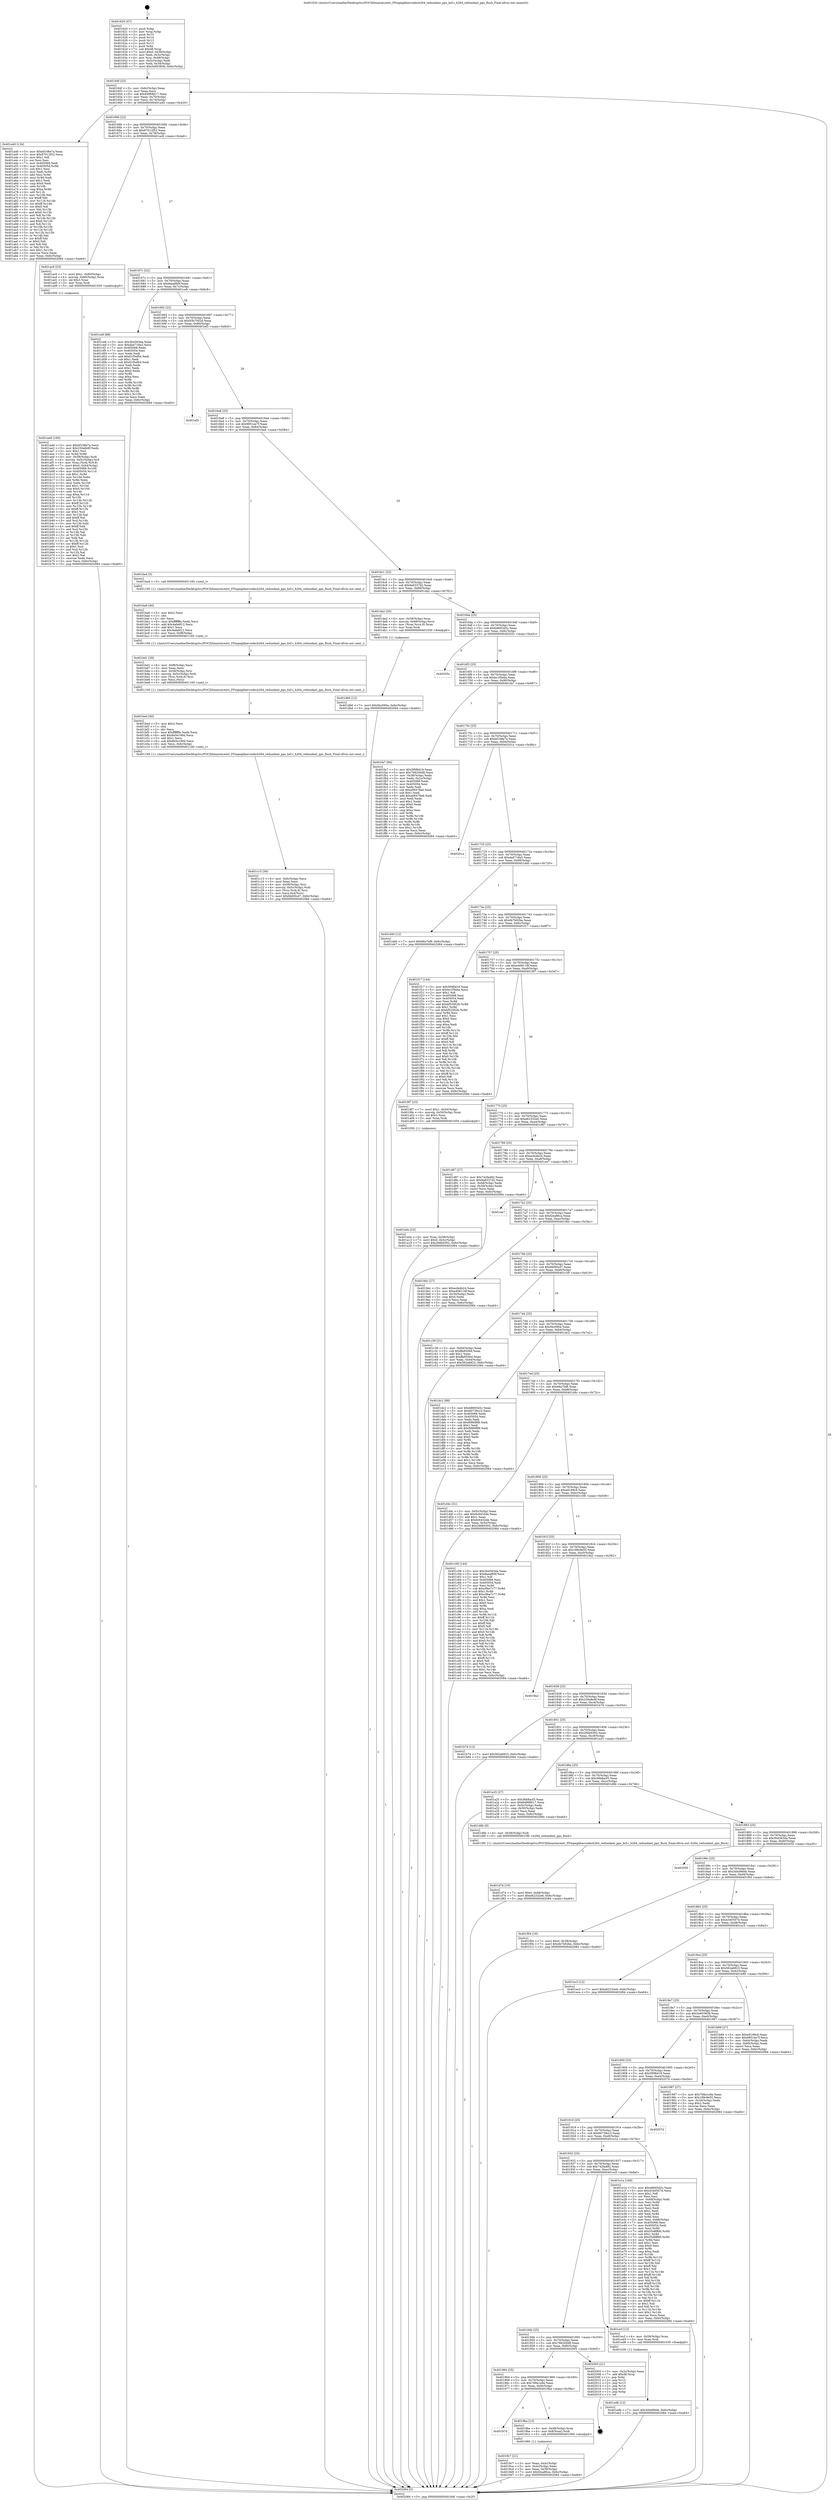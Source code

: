 digraph "0x401620" {
  label = "0x401620 (/mnt/c/Users/mathe/Desktop/tcc/POCII/binaries/extr_FFmpeglibavcodech264_redundant_pps_bsf.c_h264_redundant_pps_flush_Final-ollvm.out::main(0))"
  labelloc = "t"
  node[shape=record]

  Entry [label="",width=0.3,height=0.3,shape=circle,fillcolor=black,style=filled]
  "0x40164f" [label="{
     0x40164f [23]\l
     | [instrs]\l
     &nbsp;&nbsp;0x40164f \<+3\>: mov -0x6c(%rbp),%eax\l
     &nbsp;&nbsp;0x401652 \<+2\>: mov %eax,%ecx\l
     &nbsp;&nbsp;0x401654 \<+6\>: sub $0x84968617,%ecx\l
     &nbsp;&nbsp;0x40165a \<+3\>: mov %eax,-0x70(%rbp)\l
     &nbsp;&nbsp;0x40165d \<+3\>: mov %ecx,-0x74(%rbp)\l
     &nbsp;&nbsp;0x401660 \<+6\>: je 0000000000401a40 \<main+0x420\>\l
  }"]
  "0x401a40" [label="{
     0x401a40 [134]\l
     | [instrs]\l
     &nbsp;&nbsp;0x401a40 \<+5\>: mov $0xbf108e7a,%eax\l
     &nbsp;&nbsp;0x401a45 \<+5\>: mov $0x87012f52,%ecx\l
     &nbsp;&nbsp;0x401a4a \<+2\>: mov $0x1,%dl\l
     &nbsp;&nbsp;0x401a4c \<+2\>: xor %esi,%esi\l
     &nbsp;&nbsp;0x401a4e \<+7\>: mov 0x405068,%edi\l
     &nbsp;&nbsp;0x401a55 \<+8\>: mov 0x405054,%r8d\l
     &nbsp;&nbsp;0x401a5d \<+3\>: sub $0x1,%esi\l
     &nbsp;&nbsp;0x401a60 \<+3\>: mov %edi,%r9d\l
     &nbsp;&nbsp;0x401a63 \<+3\>: add %esi,%r9d\l
     &nbsp;&nbsp;0x401a66 \<+4\>: imul %r9d,%edi\l
     &nbsp;&nbsp;0x401a6a \<+3\>: and $0x1,%edi\l
     &nbsp;&nbsp;0x401a6d \<+3\>: cmp $0x0,%edi\l
     &nbsp;&nbsp;0x401a70 \<+4\>: sete %r10b\l
     &nbsp;&nbsp;0x401a74 \<+4\>: cmp $0xa,%r8d\l
     &nbsp;&nbsp;0x401a78 \<+4\>: setl %r11b\l
     &nbsp;&nbsp;0x401a7c \<+3\>: mov %r10b,%bl\l
     &nbsp;&nbsp;0x401a7f \<+3\>: xor $0xff,%bl\l
     &nbsp;&nbsp;0x401a82 \<+3\>: mov %r11b,%r14b\l
     &nbsp;&nbsp;0x401a85 \<+4\>: xor $0xff,%r14b\l
     &nbsp;&nbsp;0x401a89 \<+3\>: xor $0x0,%dl\l
     &nbsp;&nbsp;0x401a8c \<+3\>: mov %bl,%r15b\l
     &nbsp;&nbsp;0x401a8f \<+4\>: and $0x0,%r15b\l
     &nbsp;&nbsp;0x401a93 \<+3\>: and %dl,%r10b\l
     &nbsp;&nbsp;0x401a96 \<+3\>: mov %r14b,%r12b\l
     &nbsp;&nbsp;0x401a99 \<+4\>: and $0x0,%r12b\l
     &nbsp;&nbsp;0x401a9d \<+3\>: and %dl,%r11b\l
     &nbsp;&nbsp;0x401aa0 \<+3\>: or %r10b,%r15b\l
     &nbsp;&nbsp;0x401aa3 \<+3\>: or %r11b,%r12b\l
     &nbsp;&nbsp;0x401aa6 \<+3\>: xor %r12b,%r15b\l
     &nbsp;&nbsp;0x401aa9 \<+3\>: or %r14b,%bl\l
     &nbsp;&nbsp;0x401aac \<+3\>: xor $0xff,%bl\l
     &nbsp;&nbsp;0x401aaf \<+3\>: or $0x0,%dl\l
     &nbsp;&nbsp;0x401ab2 \<+2\>: and %dl,%bl\l
     &nbsp;&nbsp;0x401ab4 \<+3\>: or %bl,%r15b\l
     &nbsp;&nbsp;0x401ab7 \<+4\>: test $0x1,%r15b\l
     &nbsp;&nbsp;0x401abb \<+3\>: cmovne %ecx,%eax\l
     &nbsp;&nbsp;0x401abe \<+3\>: mov %eax,-0x6c(%rbp)\l
     &nbsp;&nbsp;0x401ac1 \<+5\>: jmp 0000000000402084 \<main+0xa64\>\l
  }"]
  "0x401666" [label="{
     0x401666 [22]\l
     | [instrs]\l
     &nbsp;&nbsp;0x401666 \<+5\>: jmp 000000000040166b \<main+0x4b\>\l
     &nbsp;&nbsp;0x40166b \<+3\>: mov -0x70(%rbp),%eax\l
     &nbsp;&nbsp;0x40166e \<+5\>: sub $0x87012f52,%eax\l
     &nbsp;&nbsp;0x401673 \<+3\>: mov %eax,-0x78(%rbp)\l
     &nbsp;&nbsp;0x401676 \<+6\>: je 0000000000401ac6 \<main+0x4a6\>\l
  }"]
  Exit [label="",width=0.3,height=0.3,shape=circle,fillcolor=black,style=filled,peripheries=2]
  "0x401ac6" [label="{
     0x401ac6 [23]\l
     | [instrs]\l
     &nbsp;&nbsp;0x401ac6 \<+7\>: movl $0x1,-0x60(%rbp)\l
     &nbsp;&nbsp;0x401acd \<+4\>: movslq -0x60(%rbp),%rax\l
     &nbsp;&nbsp;0x401ad1 \<+4\>: shl $0x3,%rax\l
     &nbsp;&nbsp;0x401ad5 \<+3\>: mov %rax,%rdi\l
     &nbsp;&nbsp;0x401ad8 \<+5\>: call 0000000000401050 \<malloc@plt\>\l
     | [calls]\l
     &nbsp;&nbsp;0x401050 \{1\} (unknown)\l
  }"]
  "0x40167c" [label="{
     0x40167c [22]\l
     | [instrs]\l
     &nbsp;&nbsp;0x40167c \<+5\>: jmp 0000000000401681 \<main+0x61\>\l
     &nbsp;&nbsp;0x401681 \<+3\>: mov -0x70(%rbp),%eax\l
     &nbsp;&nbsp;0x401684 \<+5\>: sub $0x8aeaf60f,%eax\l
     &nbsp;&nbsp;0x401689 \<+3\>: mov %eax,-0x7c(%rbp)\l
     &nbsp;&nbsp;0x40168c \<+6\>: je 0000000000401ce8 \<main+0x6c8\>\l
  }"]
  "0x401edb" [label="{
     0x401edb [12]\l
     | [instrs]\l
     &nbsp;&nbsp;0x401edb \<+7\>: movl $0x3d4d96eb,-0x6c(%rbp)\l
     &nbsp;&nbsp;0x401ee2 \<+5\>: jmp 0000000000402084 \<main+0xa64\>\l
  }"]
  "0x401ce8" [label="{
     0x401ce8 [88]\l
     | [instrs]\l
     &nbsp;&nbsp;0x401ce8 \<+5\>: mov $0x3b4563da,%eax\l
     &nbsp;&nbsp;0x401ced \<+5\>: mov $0xda4718a3,%ecx\l
     &nbsp;&nbsp;0x401cf2 \<+7\>: mov 0x405068,%edx\l
     &nbsp;&nbsp;0x401cf9 \<+7\>: mov 0x405054,%esi\l
     &nbsp;&nbsp;0x401d00 \<+2\>: mov %edx,%edi\l
     &nbsp;&nbsp;0x401d02 \<+6\>: add $0x61f5ef04,%edi\l
     &nbsp;&nbsp;0x401d08 \<+3\>: sub $0x1,%edi\l
     &nbsp;&nbsp;0x401d0b \<+6\>: sub $0x61f5ef04,%edi\l
     &nbsp;&nbsp;0x401d11 \<+3\>: imul %edi,%edx\l
     &nbsp;&nbsp;0x401d14 \<+3\>: and $0x1,%edx\l
     &nbsp;&nbsp;0x401d17 \<+3\>: cmp $0x0,%edx\l
     &nbsp;&nbsp;0x401d1a \<+4\>: sete %r8b\l
     &nbsp;&nbsp;0x401d1e \<+3\>: cmp $0xa,%esi\l
     &nbsp;&nbsp;0x401d21 \<+4\>: setl %r9b\l
     &nbsp;&nbsp;0x401d25 \<+3\>: mov %r8b,%r10b\l
     &nbsp;&nbsp;0x401d28 \<+3\>: and %r9b,%r10b\l
     &nbsp;&nbsp;0x401d2b \<+3\>: xor %r9b,%r8b\l
     &nbsp;&nbsp;0x401d2e \<+3\>: or %r8b,%r10b\l
     &nbsp;&nbsp;0x401d31 \<+4\>: test $0x1,%r10b\l
     &nbsp;&nbsp;0x401d35 \<+3\>: cmovne %ecx,%eax\l
     &nbsp;&nbsp;0x401d38 \<+3\>: mov %eax,-0x6c(%rbp)\l
     &nbsp;&nbsp;0x401d3b \<+5\>: jmp 0000000000402084 \<main+0xa64\>\l
  }"]
  "0x401692" [label="{
     0x401692 [22]\l
     | [instrs]\l
     &nbsp;&nbsp;0x401692 \<+5\>: jmp 0000000000401697 \<main+0x77\>\l
     &nbsp;&nbsp;0x401697 \<+3\>: mov -0x70(%rbp),%eax\l
     &nbsp;&nbsp;0x40169a \<+5\>: sub $0x93b7002d,%eax\l
     &nbsp;&nbsp;0x40169f \<+3\>: mov %eax,-0x80(%rbp)\l
     &nbsp;&nbsp;0x4016a2 \<+6\>: je 0000000000401ef3 \<main+0x8d3\>\l
  }"]
  "0x401db6" [label="{
     0x401db6 [12]\l
     | [instrs]\l
     &nbsp;&nbsp;0x401db6 \<+7\>: movl $0x5bc090a,-0x6c(%rbp)\l
     &nbsp;&nbsp;0x401dbd \<+5\>: jmp 0000000000402084 \<main+0xa64\>\l
  }"]
  "0x401ef3" [label="{
     0x401ef3\l
  }", style=dashed]
  "0x4016a8" [label="{
     0x4016a8 [25]\l
     | [instrs]\l
     &nbsp;&nbsp;0x4016a8 \<+5\>: jmp 00000000004016ad \<main+0x8d\>\l
     &nbsp;&nbsp;0x4016ad \<+3\>: mov -0x70(%rbp),%eax\l
     &nbsp;&nbsp;0x4016b0 \<+5\>: sub $0x9951ee7f,%eax\l
     &nbsp;&nbsp;0x4016b5 \<+6\>: mov %eax,-0x84(%rbp)\l
     &nbsp;&nbsp;0x4016bb \<+6\>: je 0000000000401ba4 \<main+0x584\>\l
  }"]
  "0x401d74" [label="{
     0x401d74 [19]\l
     | [instrs]\l
     &nbsp;&nbsp;0x401d74 \<+7\>: movl $0x0,-0x68(%rbp)\l
     &nbsp;&nbsp;0x401d7b \<+7\>: movl $0xe62332e6,-0x6c(%rbp)\l
     &nbsp;&nbsp;0x401d82 \<+5\>: jmp 0000000000402084 \<main+0xa64\>\l
  }"]
  "0x401ba4" [label="{
     0x401ba4 [5]\l
     | [instrs]\l
     &nbsp;&nbsp;0x401ba4 \<+5\>: call 0000000000401160 \<next_i\>\l
     | [calls]\l
     &nbsp;&nbsp;0x401160 \{1\} (/mnt/c/Users/mathe/Desktop/tcc/POCII/binaries/extr_FFmpeglibavcodech264_redundant_pps_bsf.c_h264_redundant_pps_flush_Final-ollvm.out::next_i)\l
  }"]
  "0x4016c1" [label="{
     0x4016c1 [25]\l
     | [instrs]\l
     &nbsp;&nbsp;0x4016c1 \<+5\>: jmp 00000000004016c6 \<main+0xa6\>\l
     &nbsp;&nbsp;0x4016c6 \<+3\>: mov -0x70(%rbp),%eax\l
     &nbsp;&nbsp;0x4016c9 \<+5\>: sub $0x9a6337d2,%eax\l
     &nbsp;&nbsp;0x4016ce \<+6\>: mov %eax,-0x88(%rbp)\l
     &nbsp;&nbsp;0x4016d4 \<+6\>: je 0000000000401da2 \<main+0x782\>\l
  }"]
  "0x401c15" [label="{
     0x401c15 [36]\l
     | [instrs]\l
     &nbsp;&nbsp;0x401c15 \<+6\>: mov -0xfc(%rbp),%ecx\l
     &nbsp;&nbsp;0x401c1b \<+3\>: imul %eax,%ecx\l
     &nbsp;&nbsp;0x401c1e \<+4\>: mov -0x58(%rbp),%rsi\l
     &nbsp;&nbsp;0x401c22 \<+4\>: movslq -0x5c(%rbp),%rdi\l
     &nbsp;&nbsp;0x401c26 \<+4\>: mov (%rsi,%rdi,8),%rsi\l
     &nbsp;&nbsp;0x401c2a \<+3\>: mov %ecx,0x4(%rsi)\l
     &nbsp;&nbsp;0x401c2d \<+7\>: movl $0xfdd00cd7,-0x6c(%rbp)\l
     &nbsp;&nbsp;0x401c34 \<+5\>: jmp 0000000000402084 \<main+0xa64\>\l
  }"]
  "0x401da2" [label="{
     0x401da2 [20]\l
     | [instrs]\l
     &nbsp;&nbsp;0x401da2 \<+4\>: mov -0x58(%rbp),%rax\l
     &nbsp;&nbsp;0x401da6 \<+4\>: movslq -0x68(%rbp),%rcx\l
     &nbsp;&nbsp;0x401daa \<+4\>: mov (%rax,%rcx,8),%rax\l
     &nbsp;&nbsp;0x401dae \<+3\>: mov %rax,%rdi\l
     &nbsp;&nbsp;0x401db1 \<+5\>: call 0000000000401030 \<free@plt\>\l
     | [calls]\l
     &nbsp;&nbsp;0x401030 \{1\} (unknown)\l
  }"]
  "0x4016da" [label="{
     0x4016da [25]\l
     | [instrs]\l
     &nbsp;&nbsp;0x4016da \<+5\>: jmp 00000000004016df \<main+0xbf\>\l
     &nbsp;&nbsp;0x4016df \<+3\>: mov -0x70(%rbp),%eax\l
     &nbsp;&nbsp;0x4016e2 \<+5\>: sub $0xb8693d2c,%eax\l
     &nbsp;&nbsp;0x4016e7 \<+6\>: mov %eax,-0x8c(%rbp)\l
     &nbsp;&nbsp;0x4016ed \<+6\>: je 000000000040205c \<main+0xa3c\>\l
  }"]
  "0x401bed" [label="{
     0x401bed [40]\l
     | [instrs]\l
     &nbsp;&nbsp;0x401bed \<+5\>: mov $0x2,%ecx\l
     &nbsp;&nbsp;0x401bf2 \<+1\>: cltd\l
     &nbsp;&nbsp;0x401bf3 \<+2\>: idiv %ecx\l
     &nbsp;&nbsp;0x401bf5 \<+6\>: imul $0xfffffffe,%edx,%ecx\l
     &nbsp;&nbsp;0x401bfb \<+6\>: add $0x8e5e190d,%ecx\l
     &nbsp;&nbsp;0x401c01 \<+3\>: add $0x1,%ecx\l
     &nbsp;&nbsp;0x401c04 \<+6\>: sub $0x8e5e190d,%ecx\l
     &nbsp;&nbsp;0x401c0a \<+6\>: mov %ecx,-0xfc(%rbp)\l
     &nbsp;&nbsp;0x401c10 \<+5\>: call 0000000000401160 \<next_i\>\l
     | [calls]\l
     &nbsp;&nbsp;0x401160 \{1\} (/mnt/c/Users/mathe/Desktop/tcc/POCII/binaries/extr_FFmpeglibavcodech264_redundant_pps_bsf.c_h264_redundant_pps_flush_Final-ollvm.out::next_i)\l
  }"]
  "0x40205c" [label="{
     0x40205c\l
  }", style=dashed]
  "0x4016f3" [label="{
     0x4016f3 [25]\l
     | [instrs]\l
     &nbsp;&nbsp;0x4016f3 \<+5\>: jmp 00000000004016f8 \<main+0xd8\>\l
     &nbsp;&nbsp;0x4016f8 \<+3\>: mov -0x70(%rbp),%eax\l
     &nbsp;&nbsp;0x4016fb \<+5\>: sub $0xbc1f5eba,%eax\l
     &nbsp;&nbsp;0x401700 \<+6\>: mov %eax,-0x90(%rbp)\l
     &nbsp;&nbsp;0x401706 \<+6\>: je 0000000000401fa7 \<main+0x987\>\l
  }"]
  "0x401bd1" [label="{
     0x401bd1 [28]\l
     | [instrs]\l
     &nbsp;&nbsp;0x401bd1 \<+6\>: mov -0xf8(%rbp),%ecx\l
     &nbsp;&nbsp;0x401bd7 \<+3\>: imul %eax,%ecx\l
     &nbsp;&nbsp;0x401bda \<+4\>: mov -0x58(%rbp),%rsi\l
     &nbsp;&nbsp;0x401bde \<+4\>: movslq -0x5c(%rbp),%rdi\l
     &nbsp;&nbsp;0x401be2 \<+4\>: mov (%rsi,%rdi,8),%rsi\l
     &nbsp;&nbsp;0x401be6 \<+2\>: mov %ecx,(%rsi)\l
     &nbsp;&nbsp;0x401be8 \<+5\>: call 0000000000401160 \<next_i\>\l
     | [calls]\l
     &nbsp;&nbsp;0x401160 \{1\} (/mnt/c/Users/mathe/Desktop/tcc/POCII/binaries/extr_FFmpeglibavcodech264_redundant_pps_bsf.c_h264_redundant_pps_flush_Final-ollvm.out::next_i)\l
  }"]
  "0x401fa7" [label="{
     0x401fa7 [94]\l
     | [instrs]\l
     &nbsp;&nbsp;0x401fa7 \<+5\>: mov $0x5f0f6d19,%eax\l
     &nbsp;&nbsp;0x401fac \<+5\>: mov $0x766200d8,%ecx\l
     &nbsp;&nbsp;0x401fb1 \<+3\>: mov -0x38(%rbp),%edx\l
     &nbsp;&nbsp;0x401fb4 \<+3\>: mov %edx,-0x2c(%rbp)\l
     &nbsp;&nbsp;0x401fb7 \<+7\>: mov 0x405068,%edx\l
     &nbsp;&nbsp;0x401fbe \<+7\>: mov 0x405054,%esi\l
     &nbsp;&nbsp;0x401fc5 \<+2\>: mov %edx,%edi\l
     &nbsp;&nbsp;0x401fc7 \<+6\>: sub $0xa06478a6,%edi\l
     &nbsp;&nbsp;0x401fcd \<+3\>: sub $0x1,%edi\l
     &nbsp;&nbsp;0x401fd0 \<+6\>: add $0xa06478a6,%edi\l
     &nbsp;&nbsp;0x401fd6 \<+3\>: imul %edi,%edx\l
     &nbsp;&nbsp;0x401fd9 \<+3\>: and $0x1,%edx\l
     &nbsp;&nbsp;0x401fdc \<+3\>: cmp $0x0,%edx\l
     &nbsp;&nbsp;0x401fdf \<+4\>: sete %r8b\l
     &nbsp;&nbsp;0x401fe3 \<+3\>: cmp $0xa,%esi\l
     &nbsp;&nbsp;0x401fe6 \<+4\>: setl %r9b\l
     &nbsp;&nbsp;0x401fea \<+3\>: mov %r8b,%r10b\l
     &nbsp;&nbsp;0x401fed \<+3\>: and %r9b,%r10b\l
     &nbsp;&nbsp;0x401ff0 \<+3\>: xor %r9b,%r8b\l
     &nbsp;&nbsp;0x401ff3 \<+3\>: or %r8b,%r10b\l
     &nbsp;&nbsp;0x401ff6 \<+4\>: test $0x1,%r10b\l
     &nbsp;&nbsp;0x401ffa \<+3\>: cmovne %ecx,%eax\l
     &nbsp;&nbsp;0x401ffd \<+3\>: mov %eax,-0x6c(%rbp)\l
     &nbsp;&nbsp;0x402000 \<+5\>: jmp 0000000000402084 \<main+0xa64\>\l
  }"]
  "0x40170c" [label="{
     0x40170c [25]\l
     | [instrs]\l
     &nbsp;&nbsp;0x40170c \<+5\>: jmp 0000000000401711 \<main+0xf1\>\l
     &nbsp;&nbsp;0x401711 \<+3\>: mov -0x70(%rbp),%eax\l
     &nbsp;&nbsp;0x401714 \<+5\>: sub $0xbf108e7a,%eax\l
     &nbsp;&nbsp;0x401719 \<+6\>: mov %eax,-0x94(%rbp)\l
     &nbsp;&nbsp;0x40171f \<+6\>: je 000000000040201a \<main+0x9fa\>\l
  }"]
  "0x401ba9" [label="{
     0x401ba9 [40]\l
     | [instrs]\l
     &nbsp;&nbsp;0x401ba9 \<+5\>: mov $0x2,%ecx\l
     &nbsp;&nbsp;0x401bae \<+1\>: cltd\l
     &nbsp;&nbsp;0x401baf \<+2\>: idiv %ecx\l
     &nbsp;&nbsp;0x401bb1 \<+6\>: imul $0xfffffffe,%edx,%ecx\l
     &nbsp;&nbsp;0x401bb7 \<+6\>: add $0x4afa6f12,%ecx\l
     &nbsp;&nbsp;0x401bbd \<+3\>: add $0x1,%ecx\l
     &nbsp;&nbsp;0x401bc0 \<+6\>: sub $0x4afa6f12,%ecx\l
     &nbsp;&nbsp;0x401bc6 \<+6\>: mov %ecx,-0xf8(%rbp)\l
     &nbsp;&nbsp;0x401bcc \<+5\>: call 0000000000401160 \<next_i\>\l
     | [calls]\l
     &nbsp;&nbsp;0x401160 \{1\} (/mnt/c/Users/mathe/Desktop/tcc/POCII/binaries/extr_FFmpeglibavcodech264_redundant_pps_bsf.c_h264_redundant_pps_flush_Final-ollvm.out::next_i)\l
  }"]
  "0x40201a" [label="{
     0x40201a\l
  }", style=dashed]
  "0x401725" [label="{
     0x401725 [25]\l
     | [instrs]\l
     &nbsp;&nbsp;0x401725 \<+5\>: jmp 000000000040172a \<main+0x10a\>\l
     &nbsp;&nbsp;0x40172a \<+3\>: mov -0x70(%rbp),%eax\l
     &nbsp;&nbsp;0x40172d \<+5\>: sub $0xda4718a3,%eax\l
     &nbsp;&nbsp;0x401732 \<+6\>: mov %eax,-0x98(%rbp)\l
     &nbsp;&nbsp;0x401738 \<+6\>: je 0000000000401d40 \<main+0x720\>\l
  }"]
  "0x401add" [label="{
     0x401add [160]\l
     | [instrs]\l
     &nbsp;&nbsp;0x401add \<+5\>: mov $0xbf108e7a,%ecx\l
     &nbsp;&nbsp;0x401ae2 \<+5\>: mov $0x230a8e9f,%edx\l
     &nbsp;&nbsp;0x401ae7 \<+3\>: mov $0x1,%sil\l
     &nbsp;&nbsp;0x401aea \<+3\>: xor %r8d,%r8d\l
     &nbsp;&nbsp;0x401aed \<+4\>: mov -0x58(%rbp),%rdi\l
     &nbsp;&nbsp;0x401af1 \<+4\>: movslq -0x5c(%rbp),%r9\l
     &nbsp;&nbsp;0x401af5 \<+4\>: mov %rax,(%rdi,%r9,8)\l
     &nbsp;&nbsp;0x401af9 \<+7\>: movl $0x0,-0x64(%rbp)\l
     &nbsp;&nbsp;0x401b00 \<+8\>: mov 0x405068,%r10d\l
     &nbsp;&nbsp;0x401b08 \<+8\>: mov 0x405054,%r11d\l
     &nbsp;&nbsp;0x401b10 \<+4\>: sub $0x1,%r8d\l
     &nbsp;&nbsp;0x401b14 \<+3\>: mov %r10d,%ebx\l
     &nbsp;&nbsp;0x401b17 \<+3\>: add %r8d,%ebx\l
     &nbsp;&nbsp;0x401b1a \<+4\>: imul %ebx,%r10d\l
     &nbsp;&nbsp;0x401b1e \<+4\>: and $0x1,%r10d\l
     &nbsp;&nbsp;0x401b22 \<+4\>: cmp $0x0,%r10d\l
     &nbsp;&nbsp;0x401b26 \<+4\>: sete %r14b\l
     &nbsp;&nbsp;0x401b2a \<+4\>: cmp $0xa,%r11d\l
     &nbsp;&nbsp;0x401b2e \<+4\>: setl %r15b\l
     &nbsp;&nbsp;0x401b32 \<+3\>: mov %r14b,%r12b\l
     &nbsp;&nbsp;0x401b35 \<+4\>: xor $0xff,%r12b\l
     &nbsp;&nbsp;0x401b39 \<+3\>: mov %r15b,%r13b\l
     &nbsp;&nbsp;0x401b3c \<+4\>: xor $0xff,%r13b\l
     &nbsp;&nbsp;0x401b40 \<+4\>: xor $0x1,%sil\l
     &nbsp;&nbsp;0x401b44 \<+3\>: mov %r12b,%al\l
     &nbsp;&nbsp;0x401b47 \<+2\>: and $0xff,%al\l
     &nbsp;&nbsp;0x401b49 \<+3\>: and %sil,%r14b\l
     &nbsp;&nbsp;0x401b4c \<+3\>: mov %r13b,%dil\l
     &nbsp;&nbsp;0x401b4f \<+4\>: and $0xff,%dil\l
     &nbsp;&nbsp;0x401b53 \<+3\>: and %sil,%r15b\l
     &nbsp;&nbsp;0x401b56 \<+3\>: or %r14b,%al\l
     &nbsp;&nbsp;0x401b59 \<+3\>: or %r15b,%dil\l
     &nbsp;&nbsp;0x401b5c \<+3\>: xor %dil,%al\l
     &nbsp;&nbsp;0x401b5f \<+3\>: or %r13b,%r12b\l
     &nbsp;&nbsp;0x401b62 \<+4\>: xor $0xff,%r12b\l
     &nbsp;&nbsp;0x401b66 \<+4\>: or $0x1,%sil\l
     &nbsp;&nbsp;0x401b6a \<+3\>: and %sil,%r12b\l
     &nbsp;&nbsp;0x401b6d \<+3\>: or %r12b,%al\l
     &nbsp;&nbsp;0x401b70 \<+2\>: test $0x1,%al\l
     &nbsp;&nbsp;0x401b72 \<+3\>: cmovne %edx,%ecx\l
     &nbsp;&nbsp;0x401b75 \<+3\>: mov %ecx,-0x6c(%rbp)\l
     &nbsp;&nbsp;0x401b78 \<+5\>: jmp 0000000000402084 \<main+0xa64\>\l
  }"]
  "0x401d40" [label="{
     0x401d40 [12]\l
     | [instrs]\l
     &nbsp;&nbsp;0x401d40 \<+7\>: movl $0x66a7bf6,-0x6c(%rbp)\l
     &nbsp;&nbsp;0x401d47 \<+5\>: jmp 0000000000402084 \<main+0xa64\>\l
  }"]
  "0x40173e" [label="{
     0x40173e [25]\l
     | [instrs]\l
     &nbsp;&nbsp;0x40173e \<+5\>: jmp 0000000000401743 \<main+0x123\>\l
     &nbsp;&nbsp;0x401743 \<+3\>: mov -0x70(%rbp),%eax\l
     &nbsp;&nbsp;0x401746 \<+5\>: sub $0xdb7b92be,%eax\l
     &nbsp;&nbsp;0x40174b \<+6\>: mov %eax,-0x9c(%rbp)\l
     &nbsp;&nbsp;0x401751 \<+6\>: je 0000000000401f17 \<main+0x8f7\>\l
  }"]
  "0x401a0e" [label="{
     0x401a0e [23]\l
     | [instrs]\l
     &nbsp;&nbsp;0x401a0e \<+4\>: mov %rax,-0x58(%rbp)\l
     &nbsp;&nbsp;0x401a12 \<+7\>: movl $0x0,-0x5c(%rbp)\l
     &nbsp;&nbsp;0x401a19 \<+7\>: movl $0x266b0302,-0x6c(%rbp)\l
     &nbsp;&nbsp;0x401a20 \<+5\>: jmp 0000000000402084 \<main+0xa64\>\l
  }"]
  "0x401f17" [label="{
     0x401f17 [144]\l
     | [instrs]\l
     &nbsp;&nbsp;0x401f17 \<+5\>: mov $0x5f0f6d19,%eax\l
     &nbsp;&nbsp;0x401f1c \<+5\>: mov $0xbc1f5eba,%ecx\l
     &nbsp;&nbsp;0x401f21 \<+2\>: mov $0x1,%dl\l
     &nbsp;&nbsp;0x401f23 \<+7\>: mov 0x405068,%esi\l
     &nbsp;&nbsp;0x401f2a \<+7\>: mov 0x405054,%edi\l
     &nbsp;&nbsp;0x401f31 \<+3\>: mov %esi,%r8d\l
     &nbsp;&nbsp;0x401f34 \<+7\>: add $0xbf52952b,%r8d\l
     &nbsp;&nbsp;0x401f3b \<+4\>: sub $0x1,%r8d\l
     &nbsp;&nbsp;0x401f3f \<+7\>: sub $0xbf52952b,%r8d\l
     &nbsp;&nbsp;0x401f46 \<+4\>: imul %r8d,%esi\l
     &nbsp;&nbsp;0x401f4a \<+3\>: and $0x1,%esi\l
     &nbsp;&nbsp;0x401f4d \<+3\>: cmp $0x0,%esi\l
     &nbsp;&nbsp;0x401f50 \<+4\>: sete %r9b\l
     &nbsp;&nbsp;0x401f54 \<+3\>: cmp $0xa,%edi\l
     &nbsp;&nbsp;0x401f57 \<+4\>: setl %r10b\l
     &nbsp;&nbsp;0x401f5b \<+3\>: mov %r9b,%r11b\l
     &nbsp;&nbsp;0x401f5e \<+4\>: xor $0xff,%r11b\l
     &nbsp;&nbsp;0x401f62 \<+3\>: mov %r10b,%bl\l
     &nbsp;&nbsp;0x401f65 \<+3\>: xor $0xff,%bl\l
     &nbsp;&nbsp;0x401f68 \<+3\>: xor $0x0,%dl\l
     &nbsp;&nbsp;0x401f6b \<+3\>: mov %r11b,%r14b\l
     &nbsp;&nbsp;0x401f6e \<+4\>: and $0x0,%r14b\l
     &nbsp;&nbsp;0x401f72 \<+3\>: and %dl,%r9b\l
     &nbsp;&nbsp;0x401f75 \<+3\>: mov %bl,%r15b\l
     &nbsp;&nbsp;0x401f78 \<+4\>: and $0x0,%r15b\l
     &nbsp;&nbsp;0x401f7c \<+3\>: and %dl,%r10b\l
     &nbsp;&nbsp;0x401f7f \<+3\>: or %r9b,%r14b\l
     &nbsp;&nbsp;0x401f82 \<+3\>: or %r10b,%r15b\l
     &nbsp;&nbsp;0x401f85 \<+3\>: xor %r15b,%r14b\l
     &nbsp;&nbsp;0x401f88 \<+3\>: or %bl,%r11b\l
     &nbsp;&nbsp;0x401f8b \<+4\>: xor $0xff,%r11b\l
     &nbsp;&nbsp;0x401f8f \<+3\>: or $0x0,%dl\l
     &nbsp;&nbsp;0x401f92 \<+3\>: and %dl,%r11b\l
     &nbsp;&nbsp;0x401f95 \<+3\>: or %r11b,%r14b\l
     &nbsp;&nbsp;0x401f98 \<+4\>: test $0x1,%r14b\l
     &nbsp;&nbsp;0x401f9c \<+3\>: cmovne %ecx,%eax\l
     &nbsp;&nbsp;0x401f9f \<+3\>: mov %eax,-0x6c(%rbp)\l
     &nbsp;&nbsp;0x401fa2 \<+5\>: jmp 0000000000402084 \<main+0xa64\>\l
  }"]
  "0x401757" [label="{
     0x401757 [25]\l
     | [instrs]\l
     &nbsp;&nbsp;0x401757 \<+5\>: jmp 000000000040175c \<main+0x13c\>\l
     &nbsp;&nbsp;0x40175c \<+3\>: mov -0x70(%rbp),%eax\l
     &nbsp;&nbsp;0x40175f \<+5\>: sub $0xe408118f,%eax\l
     &nbsp;&nbsp;0x401764 \<+6\>: mov %eax,-0xa0(%rbp)\l
     &nbsp;&nbsp;0x40176a \<+6\>: je 00000000004019f7 \<main+0x3d7\>\l
  }"]
  "0x4019c7" [label="{
     0x4019c7 [21]\l
     | [instrs]\l
     &nbsp;&nbsp;0x4019c7 \<+3\>: mov %eax,-0x4c(%rbp)\l
     &nbsp;&nbsp;0x4019ca \<+3\>: mov -0x4c(%rbp),%eax\l
     &nbsp;&nbsp;0x4019cd \<+3\>: mov %eax,-0x30(%rbp)\l
     &nbsp;&nbsp;0x4019d0 \<+7\>: movl $0xf2ea86ca,-0x6c(%rbp)\l
     &nbsp;&nbsp;0x4019d7 \<+5\>: jmp 0000000000402084 \<main+0xa64\>\l
  }"]
  "0x4019f7" [label="{
     0x4019f7 [23]\l
     | [instrs]\l
     &nbsp;&nbsp;0x4019f7 \<+7\>: movl $0x1,-0x50(%rbp)\l
     &nbsp;&nbsp;0x4019fe \<+4\>: movslq -0x50(%rbp),%rax\l
     &nbsp;&nbsp;0x401a02 \<+4\>: shl $0x3,%rax\l
     &nbsp;&nbsp;0x401a06 \<+3\>: mov %rax,%rdi\l
     &nbsp;&nbsp;0x401a09 \<+5\>: call 0000000000401050 \<malloc@plt\>\l
     | [calls]\l
     &nbsp;&nbsp;0x401050 \{1\} (unknown)\l
  }"]
  "0x401770" [label="{
     0x401770 [25]\l
     | [instrs]\l
     &nbsp;&nbsp;0x401770 \<+5\>: jmp 0000000000401775 \<main+0x155\>\l
     &nbsp;&nbsp;0x401775 \<+3\>: mov -0x70(%rbp),%eax\l
     &nbsp;&nbsp;0x401778 \<+5\>: sub $0xe62332e6,%eax\l
     &nbsp;&nbsp;0x40177d \<+6\>: mov %eax,-0xa4(%rbp)\l
     &nbsp;&nbsp;0x401783 \<+6\>: je 0000000000401d87 \<main+0x767\>\l
  }"]
  "0x40197d" [label="{
     0x40197d\l
  }", style=dashed]
  "0x401d87" [label="{
     0x401d87 [27]\l
     | [instrs]\l
     &nbsp;&nbsp;0x401d87 \<+5\>: mov $0x742fa482,%eax\l
     &nbsp;&nbsp;0x401d8c \<+5\>: mov $0x9a6337d2,%ecx\l
     &nbsp;&nbsp;0x401d91 \<+3\>: mov -0x68(%rbp),%edx\l
     &nbsp;&nbsp;0x401d94 \<+3\>: cmp -0x50(%rbp),%edx\l
     &nbsp;&nbsp;0x401d97 \<+3\>: cmovl %ecx,%eax\l
     &nbsp;&nbsp;0x401d9a \<+3\>: mov %eax,-0x6c(%rbp)\l
     &nbsp;&nbsp;0x401d9d \<+5\>: jmp 0000000000402084 \<main+0xa64\>\l
  }"]
  "0x401789" [label="{
     0x401789 [25]\l
     | [instrs]\l
     &nbsp;&nbsp;0x401789 \<+5\>: jmp 000000000040178e \<main+0x16e\>\l
     &nbsp;&nbsp;0x40178e \<+3\>: mov -0x70(%rbp),%eax\l
     &nbsp;&nbsp;0x401791 \<+5\>: sub $0xecfe4b24,%eax\l
     &nbsp;&nbsp;0x401796 \<+6\>: mov %eax,-0xa8(%rbp)\l
     &nbsp;&nbsp;0x40179c \<+6\>: je 0000000000401ee7 \<main+0x8c7\>\l
  }"]
  "0x4019ba" [label="{
     0x4019ba [13]\l
     | [instrs]\l
     &nbsp;&nbsp;0x4019ba \<+4\>: mov -0x48(%rbp),%rax\l
     &nbsp;&nbsp;0x4019be \<+4\>: mov 0x8(%rax),%rdi\l
     &nbsp;&nbsp;0x4019c2 \<+5\>: call 0000000000401060 \<atoi@plt\>\l
     | [calls]\l
     &nbsp;&nbsp;0x401060 \{1\} (unknown)\l
  }"]
  "0x401ee7" [label="{
     0x401ee7\l
  }", style=dashed]
  "0x4017a2" [label="{
     0x4017a2 [25]\l
     | [instrs]\l
     &nbsp;&nbsp;0x4017a2 \<+5\>: jmp 00000000004017a7 \<main+0x187\>\l
     &nbsp;&nbsp;0x4017a7 \<+3\>: mov -0x70(%rbp),%eax\l
     &nbsp;&nbsp;0x4017aa \<+5\>: sub $0xf2ea86ca,%eax\l
     &nbsp;&nbsp;0x4017af \<+6\>: mov %eax,-0xac(%rbp)\l
     &nbsp;&nbsp;0x4017b5 \<+6\>: je 00000000004019dc \<main+0x3bc\>\l
  }"]
  "0x401964" [label="{
     0x401964 [25]\l
     | [instrs]\l
     &nbsp;&nbsp;0x401964 \<+5\>: jmp 0000000000401969 \<main+0x349\>\l
     &nbsp;&nbsp;0x401969 \<+3\>: mov -0x70(%rbp),%eax\l
     &nbsp;&nbsp;0x40196c \<+5\>: sub $0x768a1e6e,%eax\l
     &nbsp;&nbsp;0x401971 \<+6\>: mov %eax,-0xf4(%rbp)\l
     &nbsp;&nbsp;0x401977 \<+6\>: je 00000000004019ba \<main+0x39a\>\l
  }"]
  "0x4019dc" [label="{
     0x4019dc [27]\l
     | [instrs]\l
     &nbsp;&nbsp;0x4019dc \<+5\>: mov $0xecfe4b24,%eax\l
     &nbsp;&nbsp;0x4019e1 \<+5\>: mov $0xe408118f,%ecx\l
     &nbsp;&nbsp;0x4019e6 \<+3\>: mov -0x30(%rbp),%edx\l
     &nbsp;&nbsp;0x4019e9 \<+3\>: cmp $0x0,%edx\l
     &nbsp;&nbsp;0x4019ec \<+3\>: cmove %ecx,%eax\l
     &nbsp;&nbsp;0x4019ef \<+3\>: mov %eax,-0x6c(%rbp)\l
     &nbsp;&nbsp;0x4019f2 \<+5\>: jmp 0000000000402084 \<main+0xa64\>\l
  }"]
  "0x4017bb" [label="{
     0x4017bb [25]\l
     | [instrs]\l
     &nbsp;&nbsp;0x4017bb \<+5\>: jmp 00000000004017c0 \<main+0x1a0\>\l
     &nbsp;&nbsp;0x4017c0 \<+3\>: mov -0x70(%rbp),%eax\l
     &nbsp;&nbsp;0x4017c3 \<+5\>: sub $0xfdd00cd7,%eax\l
     &nbsp;&nbsp;0x4017c8 \<+6\>: mov %eax,-0xb0(%rbp)\l
     &nbsp;&nbsp;0x4017ce \<+6\>: je 0000000000401c39 \<main+0x619\>\l
  }"]
  "0x402005" [label="{
     0x402005 [21]\l
     | [instrs]\l
     &nbsp;&nbsp;0x402005 \<+3\>: mov -0x2c(%rbp),%eax\l
     &nbsp;&nbsp;0x402008 \<+7\>: add $0xd8,%rsp\l
     &nbsp;&nbsp;0x40200f \<+1\>: pop %rbx\l
     &nbsp;&nbsp;0x402010 \<+2\>: pop %r12\l
     &nbsp;&nbsp;0x402012 \<+2\>: pop %r13\l
     &nbsp;&nbsp;0x402014 \<+2\>: pop %r14\l
     &nbsp;&nbsp;0x402016 \<+2\>: pop %r15\l
     &nbsp;&nbsp;0x402018 \<+1\>: pop %rbp\l
     &nbsp;&nbsp;0x402019 \<+1\>: ret\l
  }"]
  "0x401c39" [label="{
     0x401c39 [31]\l
     | [instrs]\l
     &nbsp;&nbsp;0x401c39 \<+3\>: mov -0x64(%rbp),%eax\l
     &nbsp;&nbsp;0x401c3c \<+5\>: sub $0xffa8506d,%eax\l
     &nbsp;&nbsp;0x401c41 \<+3\>: add $0x1,%eax\l
     &nbsp;&nbsp;0x401c44 \<+5\>: add $0xffa8506d,%eax\l
     &nbsp;&nbsp;0x401c49 \<+3\>: mov %eax,-0x64(%rbp)\l
     &nbsp;&nbsp;0x401c4c \<+7\>: movl $0x562a6823,-0x6c(%rbp)\l
     &nbsp;&nbsp;0x401c53 \<+5\>: jmp 0000000000402084 \<main+0xa64\>\l
  }"]
  "0x4017d4" [label="{
     0x4017d4 [25]\l
     | [instrs]\l
     &nbsp;&nbsp;0x4017d4 \<+5\>: jmp 00000000004017d9 \<main+0x1b9\>\l
     &nbsp;&nbsp;0x4017d9 \<+3\>: mov -0x70(%rbp),%eax\l
     &nbsp;&nbsp;0x4017dc \<+5\>: sub $0x5bc090a,%eax\l
     &nbsp;&nbsp;0x4017e1 \<+6\>: mov %eax,-0xb4(%rbp)\l
     &nbsp;&nbsp;0x4017e7 \<+6\>: je 0000000000401dc2 \<main+0x7a2\>\l
  }"]
  "0x40194b" [label="{
     0x40194b [25]\l
     | [instrs]\l
     &nbsp;&nbsp;0x40194b \<+5\>: jmp 0000000000401950 \<main+0x330\>\l
     &nbsp;&nbsp;0x401950 \<+3\>: mov -0x70(%rbp),%eax\l
     &nbsp;&nbsp;0x401953 \<+5\>: sub $0x766200d8,%eax\l
     &nbsp;&nbsp;0x401958 \<+6\>: mov %eax,-0xf0(%rbp)\l
     &nbsp;&nbsp;0x40195e \<+6\>: je 0000000000402005 \<main+0x9e5\>\l
  }"]
  "0x401dc2" [label="{
     0x401dc2 [88]\l
     | [instrs]\l
     &nbsp;&nbsp;0x401dc2 \<+5\>: mov $0xb8693d2c,%eax\l
     &nbsp;&nbsp;0x401dc7 \<+5\>: mov $0x60739cc3,%ecx\l
     &nbsp;&nbsp;0x401dcc \<+7\>: mov 0x405068,%edx\l
     &nbsp;&nbsp;0x401dd3 \<+7\>: mov 0x405054,%esi\l
     &nbsp;&nbsp;0x401dda \<+2\>: mov %edx,%edi\l
     &nbsp;&nbsp;0x401ddc \<+6\>: sub $0xf086f8f8,%edi\l
     &nbsp;&nbsp;0x401de2 \<+3\>: sub $0x1,%edi\l
     &nbsp;&nbsp;0x401de5 \<+6\>: add $0xf086f8f8,%edi\l
     &nbsp;&nbsp;0x401deb \<+3\>: imul %edi,%edx\l
     &nbsp;&nbsp;0x401dee \<+3\>: and $0x1,%edx\l
     &nbsp;&nbsp;0x401df1 \<+3\>: cmp $0x0,%edx\l
     &nbsp;&nbsp;0x401df4 \<+4\>: sete %r8b\l
     &nbsp;&nbsp;0x401df8 \<+3\>: cmp $0xa,%esi\l
     &nbsp;&nbsp;0x401dfb \<+4\>: setl %r9b\l
     &nbsp;&nbsp;0x401dff \<+3\>: mov %r8b,%r10b\l
     &nbsp;&nbsp;0x401e02 \<+3\>: and %r9b,%r10b\l
     &nbsp;&nbsp;0x401e05 \<+3\>: xor %r9b,%r8b\l
     &nbsp;&nbsp;0x401e08 \<+3\>: or %r8b,%r10b\l
     &nbsp;&nbsp;0x401e0b \<+4\>: test $0x1,%r10b\l
     &nbsp;&nbsp;0x401e0f \<+3\>: cmovne %ecx,%eax\l
     &nbsp;&nbsp;0x401e12 \<+3\>: mov %eax,-0x6c(%rbp)\l
     &nbsp;&nbsp;0x401e15 \<+5\>: jmp 0000000000402084 \<main+0xa64\>\l
  }"]
  "0x4017ed" [label="{
     0x4017ed [25]\l
     | [instrs]\l
     &nbsp;&nbsp;0x4017ed \<+5\>: jmp 00000000004017f2 \<main+0x1d2\>\l
     &nbsp;&nbsp;0x4017f2 \<+3\>: mov -0x70(%rbp),%eax\l
     &nbsp;&nbsp;0x4017f5 \<+5\>: sub $0x66a7bf6,%eax\l
     &nbsp;&nbsp;0x4017fa \<+6\>: mov %eax,-0xb8(%rbp)\l
     &nbsp;&nbsp;0x401800 \<+6\>: je 0000000000401d4c \<main+0x72c\>\l
  }"]
  "0x401ecf" [label="{
     0x401ecf [12]\l
     | [instrs]\l
     &nbsp;&nbsp;0x401ecf \<+4\>: mov -0x58(%rbp),%rax\l
     &nbsp;&nbsp;0x401ed3 \<+3\>: mov %rax,%rdi\l
     &nbsp;&nbsp;0x401ed6 \<+5\>: call 0000000000401030 \<free@plt\>\l
     | [calls]\l
     &nbsp;&nbsp;0x401030 \{1\} (unknown)\l
  }"]
  "0x401d4c" [label="{
     0x401d4c [31]\l
     | [instrs]\l
     &nbsp;&nbsp;0x401d4c \<+3\>: mov -0x5c(%rbp),%eax\l
     &nbsp;&nbsp;0x401d4f \<+5\>: add $0x6c6432de,%eax\l
     &nbsp;&nbsp;0x401d54 \<+3\>: add $0x1,%eax\l
     &nbsp;&nbsp;0x401d57 \<+5\>: sub $0x6c6432de,%eax\l
     &nbsp;&nbsp;0x401d5c \<+3\>: mov %eax,-0x5c(%rbp)\l
     &nbsp;&nbsp;0x401d5f \<+7\>: movl $0x266b0302,-0x6c(%rbp)\l
     &nbsp;&nbsp;0x401d66 \<+5\>: jmp 0000000000402084 \<main+0xa64\>\l
  }"]
  "0x401806" [label="{
     0x401806 [25]\l
     | [instrs]\l
     &nbsp;&nbsp;0x401806 \<+5\>: jmp 000000000040180b \<main+0x1eb\>\l
     &nbsp;&nbsp;0x40180b \<+3\>: mov -0x70(%rbp),%eax\l
     &nbsp;&nbsp;0x40180e \<+5\>: sub $0xe9189c9,%eax\l
     &nbsp;&nbsp;0x401813 \<+6\>: mov %eax,-0xbc(%rbp)\l
     &nbsp;&nbsp;0x401819 \<+6\>: je 0000000000401c58 \<main+0x638\>\l
  }"]
  "0x401932" [label="{
     0x401932 [25]\l
     | [instrs]\l
     &nbsp;&nbsp;0x401932 \<+5\>: jmp 0000000000401937 \<main+0x317\>\l
     &nbsp;&nbsp;0x401937 \<+3\>: mov -0x70(%rbp),%eax\l
     &nbsp;&nbsp;0x40193a \<+5\>: sub $0x742fa482,%eax\l
     &nbsp;&nbsp;0x40193f \<+6\>: mov %eax,-0xec(%rbp)\l
     &nbsp;&nbsp;0x401945 \<+6\>: je 0000000000401ecf \<main+0x8af\>\l
  }"]
  "0x401c58" [label="{
     0x401c58 [144]\l
     | [instrs]\l
     &nbsp;&nbsp;0x401c58 \<+5\>: mov $0x3b4563da,%eax\l
     &nbsp;&nbsp;0x401c5d \<+5\>: mov $0x8aeaf60f,%ecx\l
     &nbsp;&nbsp;0x401c62 \<+2\>: mov $0x1,%dl\l
     &nbsp;&nbsp;0x401c64 \<+7\>: mov 0x405068,%esi\l
     &nbsp;&nbsp;0x401c6b \<+7\>: mov 0x405054,%edi\l
     &nbsp;&nbsp;0x401c72 \<+3\>: mov %esi,%r8d\l
     &nbsp;&nbsp;0x401c75 \<+7\>: sub $0xc9ba7c77,%r8d\l
     &nbsp;&nbsp;0x401c7c \<+4\>: sub $0x1,%r8d\l
     &nbsp;&nbsp;0x401c80 \<+7\>: add $0xc9ba7c77,%r8d\l
     &nbsp;&nbsp;0x401c87 \<+4\>: imul %r8d,%esi\l
     &nbsp;&nbsp;0x401c8b \<+3\>: and $0x1,%esi\l
     &nbsp;&nbsp;0x401c8e \<+3\>: cmp $0x0,%esi\l
     &nbsp;&nbsp;0x401c91 \<+4\>: sete %r9b\l
     &nbsp;&nbsp;0x401c95 \<+3\>: cmp $0xa,%edi\l
     &nbsp;&nbsp;0x401c98 \<+4\>: setl %r10b\l
     &nbsp;&nbsp;0x401c9c \<+3\>: mov %r9b,%r11b\l
     &nbsp;&nbsp;0x401c9f \<+4\>: xor $0xff,%r11b\l
     &nbsp;&nbsp;0x401ca3 \<+3\>: mov %r10b,%bl\l
     &nbsp;&nbsp;0x401ca6 \<+3\>: xor $0xff,%bl\l
     &nbsp;&nbsp;0x401ca9 \<+3\>: xor $0x0,%dl\l
     &nbsp;&nbsp;0x401cac \<+3\>: mov %r11b,%r14b\l
     &nbsp;&nbsp;0x401caf \<+4\>: and $0x0,%r14b\l
     &nbsp;&nbsp;0x401cb3 \<+3\>: and %dl,%r9b\l
     &nbsp;&nbsp;0x401cb6 \<+3\>: mov %bl,%r15b\l
     &nbsp;&nbsp;0x401cb9 \<+4\>: and $0x0,%r15b\l
     &nbsp;&nbsp;0x401cbd \<+3\>: and %dl,%r10b\l
     &nbsp;&nbsp;0x401cc0 \<+3\>: or %r9b,%r14b\l
     &nbsp;&nbsp;0x401cc3 \<+3\>: or %r10b,%r15b\l
     &nbsp;&nbsp;0x401cc6 \<+3\>: xor %r15b,%r14b\l
     &nbsp;&nbsp;0x401cc9 \<+3\>: or %bl,%r11b\l
     &nbsp;&nbsp;0x401ccc \<+4\>: xor $0xff,%r11b\l
     &nbsp;&nbsp;0x401cd0 \<+3\>: or $0x0,%dl\l
     &nbsp;&nbsp;0x401cd3 \<+3\>: and %dl,%r11b\l
     &nbsp;&nbsp;0x401cd6 \<+3\>: or %r11b,%r14b\l
     &nbsp;&nbsp;0x401cd9 \<+4\>: test $0x1,%r14b\l
     &nbsp;&nbsp;0x401cdd \<+3\>: cmovne %ecx,%eax\l
     &nbsp;&nbsp;0x401ce0 \<+3\>: mov %eax,-0x6c(%rbp)\l
     &nbsp;&nbsp;0x401ce3 \<+5\>: jmp 0000000000402084 \<main+0xa64\>\l
  }"]
  "0x40181f" [label="{
     0x40181f [25]\l
     | [instrs]\l
     &nbsp;&nbsp;0x40181f \<+5\>: jmp 0000000000401824 \<main+0x204\>\l
     &nbsp;&nbsp;0x401824 \<+3\>: mov -0x70(%rbp),%eax\l
     &nbsp;&nbsp;0x401827 \<+5\>: sub $0x189c9e55,%eax\l
     &nbsp;&nbsp;0x40182c \<+6\>: mov %eax,-0xc0(%rbp)\l
     &nbsp;&nbsp;0x401832 \<+6\>: je 00000000004019a2 \<main+0x382\>\l
  }"]
  "0x401e1a" [label="{
     0x401e1a [169]\l
     | [instrs]\l
     &nbsp;&nbsp;0x401e1a \<+5\>: mov $0xb8693d2c,%eax\l
     &nbsp;&nbsp;0x401e1f \<+5\>: mov $0x4340507d,%ecx\l
     &nbsp;&nbsp;0x401e24 \<+2\>: mov $0x1,%dl\l
     &nbsp;&nbsp;0x401e26 \<+2\>: xor %esi,%esi\l
     &nbsp;&nbsp;0x401e28 \<+3\>: mov -0x68(%rbp),%edi\l
     &nbsp;&nbsp;0x401e2b \<+3\>: mov %esi,%r8d\l
     &nbsp;&nbsp;0x401e2e \<+3\>: sub %edi,%r8d\l
     &nbsp;&nbsp;0x401e31 \<+2\>: mov %esi,%edi\l
     &nbsp;&nbsp;0x401e33 \<+3\>: sub $0x1,%edi\l
     &nbsp;&nbsp;0x401e36 \<+3\>: add %edi,%r8d\l
     &nbsp;&nbsp;0x401e39 \<+3\>: sub %r8d,%esi\l
     &nbsp;&nbsp;0x401e3c \<+3\>: mov %esi,-0x68(%rbp)\l
     &nbsp;&nbsp;0x401e3f \<+7\>: mov 0x405068,%esi\l
     &nbsp;&nbsp;0x401e46 \<+7\>: mov 0x405054,%edi\l
     &nbsp;&nbsp;0x401e4d \<+3\>: mov %esi,%r8d\l
     &nbsp;&nbsp;0x401e50 \<+7\>: add $0x55d8ffd0,%r8d\l
     &nbsp;&nbsp;0x401e57 \<+4\>: sub $0x1,%r8d\l
     &nbsp;&nbsp;0x401e5b \<+7\>: sub $0x55d8ffd0,%r8d\l
     &nbsp;&nbsp;0x401e62 \<+4\>: imul %r8d,%esi\l
     &nbsp;&nbsp;0x401e66 \<+3\>: and $0x1,%esi\l
     &nbsp;&nbsp;0x401e69 \<+3\>: cmp $0x0,%esi\l
     &nbsp;&nbsp;0x401e6c \<+4\>: sete %r9b\l
     &nbsp;&nbsp;0x401e70 \<+3\>: cmp $0xa,%edi\l
     &nbsp;&nbsp;0x401e73 \<+4\>: setl %r10b\l
     &nbsp;&nbsp;0x401e77 \<+3\>: mov %r9b,%r11b\l
     &nbsp;&nbsp;0x401e7a \<+4\>: xor $0xff,%r11b\l
     &nbsp;&nbsp;0x401e7e \<+3\>: mov %r10b,%bl\l
     &nbsp;&nbsp;0x401e81 \<+3\>: xor $0xff,%bl\l
     &nbsp;&nbsp;0x401e84 \<+3\>: xor $0x1,%dl\l
     &nbsp;&nbsp;0x401e87 \<+3\>: mov %r11b,%r14b\l
     &nbsp;&nbsp;0x401e8a \<+4\>: and $0xff,%r14b\l
     &nbsp;&nbsp;0x401e8e \<+3\>: and %dl,%r9b\l
     &nbsp;&nbsp;0x401e91 \<+3\>: mov %bl,%r15b\l
     &nbsp;&nbsp;0x401e94 \<+4\>: and $0xff,%r15b\l
     &nbsp;&nbsp;0x401e98 \<+3\>: and %dl,%r10b\l
     &nbsp;&nbsp;0x401e9b \<+3\>: or %r9b,%r14b\l
     &nbsp;&nbsp;0x401e9e \<+3\>: or %r10b,%r15b\l
     &nbsp;&nbsp;0x401ea1 \<+3\>: xor %r15b,%r14b\l
     &nbsp;&nbsp;0x401ea4 \<+3\>: or %bl,%r11b\l
     &nbsp;&nbsp;0x401ea7 \<+4\>: xor $0xff,%r11b\l
     &nbsp;&nbsp;0x401eab \<+3\>: or $0x1,%dl\l
     &nbsp;&nbsp;0x401eae \<+3\>: and %dl,%r11b\l
     &nbsp;&nbsp;0x401eb1 \<+3\>: or %r11b,%r14b\l
     &nbsp;&nbsp;0x401eb4 \<+4\>: test $0x1,%r14b\l
     &nbsp;&nbsp;0x401eb8 \<+3\>: cmovne %ecx,%eax\l
     &nbsp;&nbsp;0x401ebb \<+3\>: mov %eax,-0x6c(%rbp)\l
     &nbsp;&nbsp;0x401ebe \<+5\>: jmp 0000000000402084 \<main+0xa64\>\l
  }"]
  "0x4019a2" [label="{
     0x4019a2\l
  }", style=dashed]
  "0x401838" [label="{
     0x401838 [25]\l
     | [instrs]\l
     &nbsp;&nbsp;0x401838 \<+5\>: jmp 000000000040183d \<main+0x21d\>\l
     &nbsp;&nbsp;0x40183d \<+3\>: mov -0x70(%rbp),%eax\l
     &nbsp;&nbsp;0x401840 \<+5\>: sub $0x230a8e9f,%eax\l
     &nbsp;&nbsp;0x401845 \<+6\>: mov %eax,-0xc4(%rbp)\l
     &nbsp;&nbsp;0x40184b \<+6\>: je 0000000000401b7d \<main+0x55d\>\l
  }"]
  "0x401919" [label="{
     0x401919 [25]\l
     | [instrs]\l
     &nbsp;&nbsp;0x401919 \<+5\>: jmp 000000000040191e \<main+0x2fe\>\l
     &nbsp;&nbsp;0x40191e \<+3\>: mov -0x70(%rbp),%eax\l
     &nbsp;&nbsp;0x401921 \<+5\>: sub $0x60739cc3,%eax\l
     &nbsp;&nbsp;0x401926 \<+6\>: mov %eax,-0xe8(%rbp)\l
     &nbsp;&nbsp;0x40192c \<+6\>: je 0000000000401e1a \<main+0x7fa\>\l
  }"]
  "0x401b7d" [label="{
     0x401b7d [12]\l
     | [instrs]\l
     &nbsp;&nbsp;0x401b7d \<+7\>: movl $0x562a6823,-0x6c(%rbp)\l
     &nbsp;&nbsp;0x401b84 \<+5\>: jmp 0000000000402084 \<main+0xa64\>\l
  }"]
  "0x401851" [label="{
     0x401851 [25]\l
     | [instrs]\l
     &nbsp;&nbsp;0x401851 \<+5\>: jmp 0000000000401856 \<main+0x236\>\l
     &nbsp;&nbsp;0x401856 \<+3\>: mov -0x70(%rbp),%eax\l
     &nbsp;&nbsp;0x401859 \<+5\>: sub $0x266b0302,%eax\l
     &nbsp;&nbsp;0x40185e \<+6\>: mov %eax,-0xc8(%rbp)\l
     &nbsp;&nbsp;0x401864 \<+6\>: je 0000000000401a25 \<main+0x405\>\l
  }"]
  "0x40207d" [label="{
     0x40207d\l
  }", style=dashed]
  "0x401a25" [label="{
     0x401a25 [27]\l
     | [instrs]\l
     &nbsp;&nbsp;0x401a25 \<+5\>: mov $0x36b8acf3,%eax\l
     &nbsp;&nbsp;0x401a2a \<+5\>: mov $0x84968617,%ecx\l
     &nbsp;&nbsp;0x401a2f \<+3\>: mov -0x5c(%rbp),%edx\l
     &nbsp;&nbsp;0x401a32 \<+3\>: cmp -0x50(%rbp),%edx\l
     &nbsp;&nbsp;0x401a35 \<+3\>: cmovl %ecx,%eax\l
     &nbsp;&nbsp;0x401a38 \<+3\>: mov %eax,-0x6c(%rbp)\l
     &nbsp;&nbsp;0x401a3b \<+5\>: jmp 0000000000402084 \<main+0xa64\>\l
  }"]
  "0x40186a" [label="{
     0x40186a [25]\l
     | [instrs]\l
     &nbsp;&nbsp;0x40186a \<+5\>: jmp 000000000040186f \<main+0x24f\>\l
     &nbsp;&nbsp;0x40186f \<+3\>: mov -0x70(%rbp),%eax\l
     &nbsp;&nbsp;0x401872 \<+5\>: sub $0x36b8acf3,%eax\l
     &nbsp;&nbsp;0x401877 \<+6\>: mov %eax,-0xcc(%rbp)\l
     &nbsp;&nbsp;0x40187d \<+6\>: je 0000000000401d6b \<main+0x74b\>\l
  }"]
  "0x401620" [label="{
     0x401620 [47]\l
     | [instrs]\l
     &nbsp;&nbsp;0x401620 \<+1\>: push %rbp\l
     &nbsp;&nbsp;0x401621 \<+3\>: mov %rsp,%rbp\l
     &nbsp;&nbsp;0x401624 \<+2\>: push %r15\l
     &nbsp;&nbsp;0x401626 \<+2\>: push %r14\l
     &nbsp;&nbsp;0x401628 \<+2\>: push %r13\l
     &nbsp;&nbsp;0x40162a \<+2\>: push %r12\l
     &nbsp;&nbsp;0x40162c \<+1\>: push %rbx\l
     &nbsp;&nbsp;0x40162d \<+7\>: sub $0xd8,%rsp\l
     &nbsp;&nbsp;0x401634 \<+7\>: movl $0x0,-0x38(%rbp)\l
     &nbsp;&nbsp;0x40163b \<+3\>: mov %edi,-0x3c(%rbp)\l
     &nbsp;&nbsp;0x40163e \<+4\>: mov %rsi,-0x48(%rbp)\l
     &nbsp;&nbsp;0x401642 \<+3\>: mov -0x3c(%rbp),%edi\l
     &nbsp;&nbsp;0x401645 \<+3\>: mov %edi,-0x34(%rbp)\l
     &nbsp;&nbsp;0x401648 \<+7\>: movl $0x5e60383b,-0x6c(%rbp)\l
  }"]
  "0x401d6b" [label="{
     0x401d6b [9]\l
     | [instrs]\l
     &nbsp;&nbsp;0x401d6b \<+4\>: mov -0x58(%rbp),%rdi\l
     &nbsp;&nbsp;0x401d6f \<+5\>: call 00000000004015f0 \<h264_redundant_pps_flush\>\l
     | [calls]\l
     &nbsp;&nbsp;0x4015f0 \{1\} (/mnt/c/Users/mathe/Desktop/tcc/POCII/binaries/extr_FFmpeglibavcodech264_redundant_pps_bsf.c_h264_redundant_pps_flush_Final-ollvm.out::h264_redundant_pps_flush)\l
  }"]
  "0x401883" [label="{
     0x401883 [25]\l
     | [instrs]\l
     &nbsp;&nbsp;0x401883 \<+5\>: jmp 0000000000401888 \<main+0x268\>\l
     &nbsp;&nbsp;0x401888 \<+3\>: mov -0x70(%rbp),%eax\l
     &nbsp;&nbsp;0x40188b \<+5\>: sub $0x3b4563da,%eax\l
     &nbsp;&nbsp;0x401890 \<+6\>: mov %eax,-0xd0(%rbp)\l
     &nbsp;&nbsp;0x401896 \<+6\>: je 0000000000402050 \<main+0xa30\>\l
  }"]
  "0x402084" [label="{
     0x402084 [5]\l
     | [instrs]\l
     &nbsp;&nbsp;0x402084 \<+5\>: jmp 000000000040164f \<main+0x2f\>\l
  }"]
  "0x402050" [label="{
     0x402050\l
  }", style=dashed]
  "0x40189c" [label="{
     0x40189c [25]\l
     | [instrs]\l
     &nbsp;&nbsp;0x40189c \<+5\>: jmp 00000000004018a1 \<main+0x281\>\l
     &nbsp;&nbsp;0x4018a1 \<+3\>: mov -0x70(%rbp),%eax\l
     &nbsp;&nbsp;0x4018a4 \<+5\>: sub $0x3d4d96eb,%eax\l
     &nbsp;&nbsp;0x4018a9 \<+6\>: mov %eax,-0xd4(%rbp)\l
     &nbsp;&nbsp;0x4018af \<+6\>: je 0000000000401f04 \<main+0x8e4\>\l
  }"]
  "0x401900" [label="{
     0x401900 [25]\l
     | [instrs]\l
     &nbsp;&nbsp;0x401900 \<+5\>: jmp 0000000000401905 \<main+0x2e5\>\l
     &nbsp;&nbsp;0x401905 \<+3\>: mov -0x70(%rbp),%eax\l
     &nbsp;&nbsp;0x401908 \<+5\>: sub $0x5f0f6d19,%eax\l
     &nbsp;&nbsp;0x40190d \<+6\>: mov %eax,-0xe4(%rbp)\l
     &nbsp;&nbsp;0x401913 \<+6\>: je 000000000040207d \<main+0xa5d\>\l
  }"]
  "0x401f04" [label="{
     0x401f04 [19]\l
     | [instrs]\l
     &nbsp;&nbsp;0x401f04 \<+7\>: movl $0x0,-0x38(%rbp)\l
     &nbsp;&nbsp;0x401f0b \<+7\>: movl $0xdb7b92be,-0x6c(%rbp)\l
     &nbsp;&nbsp;0x401f12 \<+5\>: jmp 0000000000402084 \<main+0xa64\>\l
  }"]
  "0x4018b5" [label="{
     0x4018b5 [25]\l
     | [instrs]\l
     &nbsp;&nbsp;0x4018b5 \<+5\>: jmp 00000000004018ba \<main+0x29a\>\l
     &nbsp;&nbsp;0x4018ba \<+3\>: mov -0x70(%rbp),%eax\l
     &nbsp;&nbsp;0x4018bd \<+5\>: sub $0x4340507d,%eax\l
     &nbsp;&nbsp;0x4018c2 \<+6\>: mov %eax,-0xd8(%rbp)\l
     &nbsp;&nbsp;0x4018c8 \<+6\>: je 0000000000401ec3 \<main+0x8a3\>\l
  }"]
  "0x401987" [label="{
     0x401987 [27]\l
     | [instrs]\l
     &nbsp;&nbsp;0x401987 \<+5\>: mov $0x768a1e6e,%eax\l
     &nbsp;&nbsp;0x40198c \<+5\>: mov $0x189c9e55,%ecx\l
     &nbsp;&nbsp;0x401991 \<+3\>: mov -0x34(%rbp),%edx\l
     &nbsp;&nbsp;0x401994 \<+3\>: cmp $0x2,%edx\l
     &nbsp;&nbsp;0x401997 \<+3\>: cmovne %ecx,%eax\l
     &nbsp;&nbsp;0x40199a \<+3\>: mov %eax,-0x6c(%rbp)\l
     &nbsp;&nbsp;0x40199d \<+5\>: jmp 0000000000402084 \<main+0xa64\>\l
  }"]
  "0x401ec3" [label="{
     0x401ec3 [12]\l
     | [instrs]\l
     &nbsp;&nbsp;0x401ec3 \<+7\>: movl $0xe62332e6,-0x6c(%rbp)\l
     &nbsp;&nbsp;0x401eca \<+5\>: jmp 0000000000402084 \<main+0xa64\>\l
  }"]
  "0x4018ce" [label="{
     0x4018ce [25]\l
     | [instrs]\l
     &nbsp;&nbsp;0x4018ce \<+5\>: jmp 00000000004018d3 \<main+0x2b3\>\l
     &nbsp;&nbsp;0x4018d3 \<+3\>: mov -0x70(%rbp),%eax\l
     &nbsp;&nbsp;0x4018d6 \<+5\>: sub $0x562a6823,%eax\l
     &nbsp;&nbsp;0x4018db \<+6\>: mov %eax,-0xdc(%rbp)\l
     &nbsp;&nbsp;0x4018e1 \<+6\>: je 0000000000401b89 \<main+0x569\>\l
  }"]
  "0x4018e7" [label="{
     0x4018e7 [25]\l
     | [instrs]\l
     &nbsp;&nbsp;0x4018e7 \<+5\>: jmp 00000000004018ec \<main+0x2cc\>\l
     &nbsp;&nbsp;0x4018ec \<+3\>: mov -0x70(%rbp),%eax\l
     &nbsp;&nbsp;0x4018ef \<+5\>: sub $0x5e60383b,%eax\l
     &nbsp;&nbsp;0x4018f4 \<+6\>: mov %eax,-0xe0(%rbp)\l
     &nbsp;&nbsp;0x4018fa \<+6\>: je 0000000000401987 \<main+0x367\>\l
  }"]
  "0x401b89" [label="{
     0x401b89 [27]\l
     | [instrs]\l
     &nbsp;&nbsp;0x401b89 \<+5\>: mov $0xe9189c9,%eax\l
     &nbsp;&nbsp;0x401b8e \<+5\>: mov $0x9951ee7f,%ecx\l
     &nbsp;&nbsp;0x401b93 \<+3\>: mov -0x64(%rbp),%edx\l
     &nbsp;&nbsp;0x401b96 \<+3\>: cmp -0x60(%rbp),%edx\l
     &nbsp;&nbsp;0x401b99 \<+3\>: cmovl %ecx,%eax\l
     &nbsp;&nbsp;0x401b9c \<+3\>: mov %eax,-0x6c(%rbp)\l
     &nbsp;&nbsp;0x401b9f \<+5\>: jmp 0000000000402084 \<main+0xa64\>\l
  }"]
  Entry -> "0x401620" [label=" 1"]
  "0x40164f" -> "0x401a40" [label=" 1"]
  "0x40164f" -> "0x401666" [label=" 28"]
  "0x402005" -> Exit [label=" 1"]
  "0x401666" -> "0x401ac6" [label=" 1"]
  "0x401666" -> "0x40167c" [label=" 27"]
  "0x401fa7" -> "0x402084" [label=" 1"]
  "0x40167c" -> "0x401ce8" [label=" 1"]
  "0x40167c" -> "0x401692" [label=" 26"]
  "0x401f17" -> "0x402084" [label=" 1"]
  "0x401692" -> "0x401ef3" [label=" 0"]
  "0x401692" -> "0x4016a8" [label=" 26"]
  "0x401f04" -> "0x402084" [label=" 1"]
  "0x4016a8" -> "0x401ba4" [label=" 1"]
  "0x4016a8" -> "0x4016c1" [label=" 25"]
  "0x401edb" -> "0x402084" [label=" 1"]
  "0x4016c1" -> "0x401da2" [label=" 1"]
  "0x4016c1" -> "0x4016da" [label=" 24"]
  "0x401ecf" -> "0x401edb" [label=" 1"]
  "0x4016da" -> "0x40205c" [label=" 0"]
  "0x4016da" -> "0x4016f3" [label=" 24"]
  "0x401ec3" -> "0x402084" [label=" 1"]
  "0x4016f3" -> "0x401fa7" [label=" 1"]
  "0x4016f3" -> "0x40170c" [label=" 23"]
  "0x401e1a" -> "0x402084" [label=" 1"]
  "0x40170c" -> "0x40201a" [label=" 0"]
  "0x40170c" -> "0x401725" [label=" 23"]
  "0x401dc2" -> "0x402084" [label=" 1"]
  "0x401725" -> "0x401d40" [label=" 1"]
  "0x401725" -> "0x40173e" [label=" 22"]
  "0x401db6" -> "0x402084" [label=" 1"]
  "0x40173e" -> "0x401f17" [label=" 1"]
  "0x40173e" -> "0x401757" [label=" 21"]
  "0x401da2" -> "0x401db6" [label=" 1"]
  "0x401757" -> "0x4019f7" [label=" 1"]
  "0x401757" -> "0x401770" [label=" 20"]
  "0x401d87" -> "0x402084" [label=" 2"]
  "0x401770" -> "0x401d87" [label=" 2"]
  "0x401770" -> "0x401789" [label=" 18"]
  "0x401d74" -> "0x402084" [label=" 1"]
  "0x401789" -> "0x401ee7" [label=" 0"]
  "0x401789" -> "0x4017a2" [label=" 18"]
  "0x401d6b" -> "0x401d74" [label=" 1"]
  "0x4017a2" -> "0x4019dc" [label=" 1"]
  "0x4017a2" -> "0x4017bb" [label=" 17"]
  "0x401d40" -> "0x402084" [label=" 1"]
  "0x4017bb" -> "0x401c39" [label=" 1"]
  "0x4017bb" -> "0x4017d4" [label=" 16"]
  "0x401ce8" -> "0x402084" [label=" 1"]
  "0x4017d4" -> "0x401dc2" [label=" 1"]
  "0x4017d4" -> "0x4017ed" [label=" 15"]
  "0x401c39" -> "0x402084" [label=" 1"]
  "0x4017ed" -> "0x401d4c" [label=" 1"]
  "0x4017ed" -> "0x401806" [label=" 14"]
  "0x401c15" -> "0x402084" [label=" 1"]
  "0x401806" -> "0x401c58" [label=" 1"]
  "0x401806" -> "0x40181f" [label=" 13"]
  "0x401bd1" -> "0x401bed" [label=" 1"]
  "0x40181f" -> "0x4019a2" [label=" 0"]
  "0x40181f" -> "0x401838" [label=" 13"]
  "0x401ba9" -> "0x401bd1" [label=" 1"]
  "0x401838" -> "0x401b7d" [label=" 1"]
  "0x401838" -> "0x401851" [label=" 12"]
  "0x401b89" -> "0x402084" [label=" 2"]
  "0x401851" -> "0x401a25" [label=" 2"]
  "0x401851" -> "0x40186a" [label=" 10"]
  "0x401b7d" -> "0x402084" [label=" 1"]
  "0x40186a" -> "0x401d6b" [label=" 1"]
  "0x40186a" -> "0x401883" [label=" 9"]
  "0x401ac6" -> "0x401add" [label=" 1"]
  "0x401883" -> "0x402050" [label=" 0"]
  "0x401883" -> "0x40189c" [label=" 9"]
  "0x401a40" -> "0x402084" [label=" 1"]
  "0x40189c" -> "0x401f04" [label=" 1"]
  "0x40189c" -> "0x4018b5" [label=" 8"]
  "0x401a25" -> "0x402084" [label=" 2"]
  "0x4018b5" -> "0x401ec3" [label=" 1"]
  "0x4018b5" -> "0x4018ce" [label=" 7"]
  "0x401a0e" -> "0x402084" [label=" 1"]
  "0x4018ce" -> "0x401b89" [label=" 2"]
  "0x4018ce" -> "0x4018e7" [label=" 5"]
  "0x4019f7" -> "0x401a0e" [label=" 1"]
  "0x4018e7" -> "0x401987" [label=" 1"]
  "0x4018e7" -> "0x401900" [label=" 4"]
  "0x401987" -> "0x402084" [label=" 1"]
  "0x401620" -> "0x40164f" [label=" 1"]
  "0x402084" -> "0x40164f" [label=" 28"]
  "0x401add" -> "0x402084" [label=" 1"]
  "0x401900" -> "0x40207d" [label=" 0"]
  "0x401900" -> "0x401919" [label=" 4"]
  "0x401ba4" -> "0x401ba9" [label=" 1"]
  "0x401919" -> "0x401e1a" [label=" 1"]
  "0x401919" -> "0x401932" [label=" 3"]
  "0x401bed" -> "0x401c15" [label=" 1"]
  "0x401932" -> "0x401ecf" [label=" 1"]
  "0x401932" -> "0x40194b" [label=" 2"]
  "0x401c58" -> "0x402084" [label=" 1"]
  "0x40194b" -> "0x402005" [label=" 1"]
  "0x40194b" -> "0x401964" [label=" 1"]
  "0x401d4c" -> "0x402084" [label=" 1"]
  "0x401964" -> "0x4019ba" [label=" 1"]
  "0x401964" -> "0x40197d" [label=" 0"]
  "0x4019ba" -> "0x4019c7" [label=" 1"]
  "0x4019c7" -> "0x402084" [label=" 1"]
  "0x4019dc" -> "0x402084" [label=" 1"]
}
